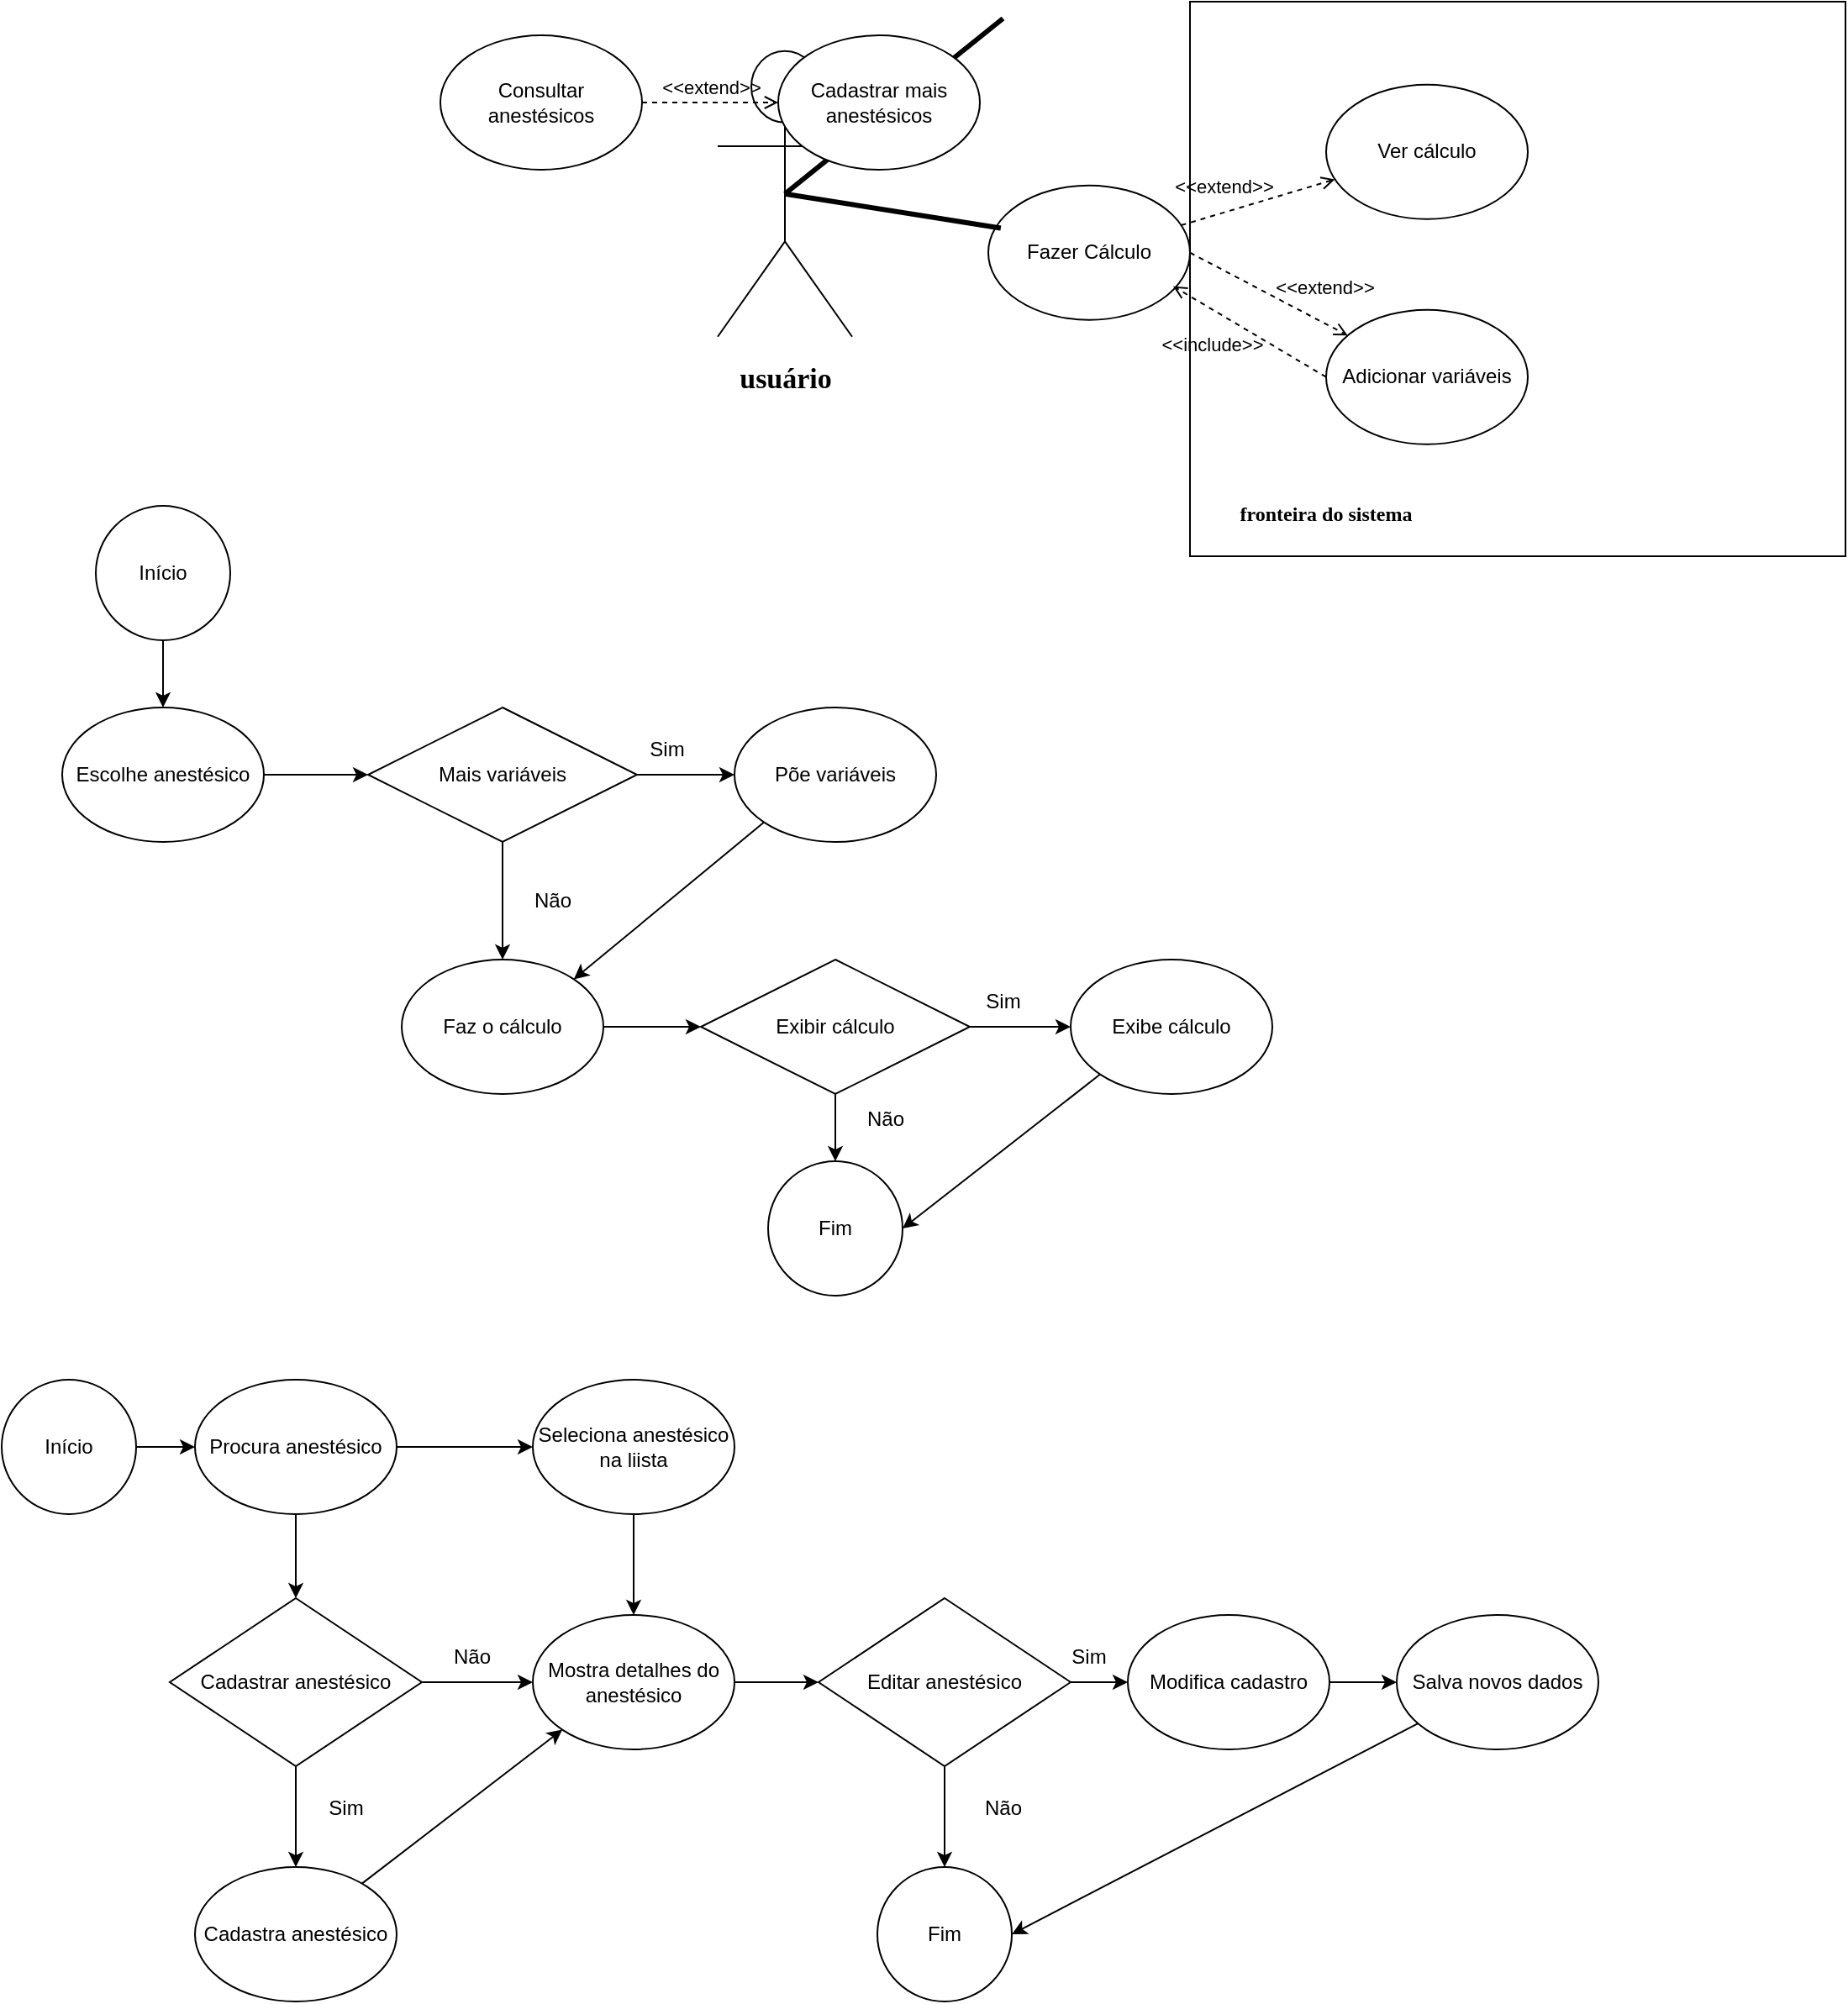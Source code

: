 <mxfile version="22.0.2" type="device">
  <diagram id="C5RBs43oDa-KdzZeNtuy" name="Page-1">
    <mxGraphModel dx="1036" dy="614" grid="1" gridSize="10" guides="1" tooltips="1" connect="1" arrows="1" fold="1" page="1" pageScale="1" pageWidth="827" pageHeight="1169" math="0" shadow="0">
      <root>
        <mxCell id="WIyWlLk6GJQsqaUBKTNV-0" />
        <mxCell id="WIyWlLk6GJQsqaUBKTNV-1" parent="WIyWlLk6GJQsqaUBKTNV-0" />
        <mxCell id="CIWU5-Li_JWedh6oEh05-2" value="&lt;p style=&quot;line-height: 120%;&quot;&gt;&lt;b style=&quot;&quot;&gt;&lt;font style=&quot;font-size: 17px;&quot; face=&quot;Comic Sans MS&quot;&gt;usuário&lt;/font&gt;&lt;/b&gt;&lt;/p&gt;" style="shape=umlActor;verticalLabelPosition=bottom;verticalAlign=top;html=1;" vertex="1" parent="WIyWlLk6GJQsqaUBKTNV-1">
          <mxGeometry x="426" y="39.36" width="80" height="170" as="geometry" />
        </mxCell>
        <mxCell id="CIWU5-Li_JWedh6oEh05-3" value="" style="rounded=0;whiteSpace=wrap;html=1;fillColor=none;" vertex="1" parent="WIyWlLk6GJQsqaUBKTNV-1">
          <mxGeometry x="707" y="10" width="390" height="330" as="geometry" />
        </mxCell>
        <mxCell id="CIWU5-Li_JWedh6oEh05-4" value="fronteira do sistema&lt;br&gt;" style="text;html=1;strokeColor=none;fillColor=none;align=center;verticalAlign=middle;whiteSpace=wrap;rounded=0;fontStyle=1;fontFamily=Comic Sans MS;" vertex="1" parent="WIyWlLk6GJQsqaUBKTNV-1">
          <mxGeometry x="720" y="300" width="136" height="30" as="geometry" />
        </mxCell>
        <mxCell id="CIWU5-Li_JWedh6oEh05-6" value="Consultar anestésicos" style="ellipse;whiteSpace=wrap;html=1;" vertex="1" parent="WIyWlLk6GJQsqaUBKTNV-1">
          <mxGeometry x="261" y="30" width="120" height="80" as="geometry" />
        </mxCell>
        <mxCell id="CIWU5-Li_JWedh6oEh05-8" value="" style="endArrow=none;startArrow=none;endFill=0;startFill=0;endSize=8;html=1;verticalAlign=bottom;labelBackgroundColor=none;strokeWidth=3;rounded=0;exitX=0.5;exitY=0.5;exitDx=0;exitDy=0;exitPerimeter=0;entryX=0.073;entryY=0.758;entryDx=0;entryDy=0;entryPerimeter=0;" edge="1" parent="WIyWlLk6GJQsqaUBKTNV-1" source="CIWU5-Li_JWedh6oEh05-2">
          <mxGeometry width="160" relative="1" as="geometry">
            <mxPoint x="677" y="129.36" as="sourcePoint" />
            <mxPoint x="595.76" y="20.0" as="targetPoint" />
          </mxGeometry>
        </mxCell>
        <mxCell id="CIWU5-Li_JWedh6oEh05-9" value="Fazer Cálculo" style="ellipse;whiteSpace=wrap;html=1;" vertex="1" parent="WIyWlLk6GJQsqaUBKTNV-1">
          <mxGeometry x="587" y="119.36" width="120" height="80" as="geometry" />
        </mxCell>
        <mxCell id="CIWU5-Li_JWedh6oEh05-10" value="" style="endArrow=none;startArrow=none;endFill=0;startFill=0;endSize=8;html=1;verticalAlign=bottom;labelBackgroundColor=none;strokeWidth=3;rounded=0;exitX=0.5;exitY=0.5;exitDx=0;exitDy=0;exitPerimeter=0;entryX=0.062;entryY=0.317;entryDx=0;entryDy=0;entryPerimeter=0;" edge="1" parent="WIyWlLk6GJQsqaUBKTNV-1" source="CIWU5-Li_JWedh6oEh05-2" target="CIWU5-Li_JWedh6oEh05-9">
          <mxGeometry width="160" relative="1" as="geometry">
            <mxPoint x="677" y="129.36" as="sourcePoint" />
            <mxPoint x="837" y="129.36" as="targetPoint" />
          </mxGeometry>
        </mxCell>
        <mxCell id="CIWU5-Li_JWedh6oEh05-11" value="Cadastrar mais anestésicos" style="ellipse;whiteSpace=wrap;html=1;" vertex="1" parent="WIyWlLk6GJQsqaUBKTNV-1">
          <mxGeometry x="462" y="30" width="120" height="80" as="geometry" />
        </mxCell>
        <mxCell id="CIWU5-Li_JWedh6oEh05-14" value="&amp;lt;&amp;lt;extend&amp;gt;&amp;gt;" style="html=1;verticalAlign=bottom;labelBackgroundColor=none;endArrow=open;endFill=0;dashed=1;rounded=0;exitX=1;exitY=0.5;exitDx=0;exitDy=0;entryX=0;entryY=0.5;entryDx=0;entryDy=0;" edge="1" parent="WIyWlLk6GJQsqaUBKTNV-1" source="CIWU5-Li_JWedh6oEh05-6" target="CIWU5-Li_JWedh6oEh05-11">
          <mxGeometry width="160" relative="1" as="geometry">
            <mxPoint x="351" y="170" as="sourcePoint" />
            <mxPoint x="511" y="170" as="targetPoint" />
          </mxGeometry>
        </mxCell>
        <mxCell id="CIWU5-Li_JWedh6oEh05-15" value="Ver cálculo" style="ellipse;whiteSpace=wrap;html=1;" vertex="1" parent="WIyWlLk6GJQsqaUBKTNV-1">
          <mxGeometry x="788" y="59.36" width="120" height="80" as="geometry" />
        </mxCell>
        <mxCell id="CIWU5-Li_JWedh6oEh05-16" value="Adicionar variáveis" style="ellipse;whiteSpace=wrap;html=1;" vertex="1" parent="WIyWlLk6GJQsqaUBKTNV-1">
          <mxGeometry x="788" y="193.36" width="120" height="80" as="geometry" />
        </mxCell>
        <mxCell id="CIWU5-Li_JWedh6oEh05-17" value="&amp;lt;&amp;lt;include&amp;gt;&amp;gt;" style="html=1;verticalAlign=bottom;labelBackgroundColor=none;endArrow=open;endFill=0;dashed=1;rounded=0;exitX=0;exitY=0.5;exitDx=0;exitDy=0;" edge="1" parent="WIyWlLk6GJQsqaUBKTNV-1" source="CIWU5-Li_JWedh6oEh05-16">
          <mxGeometry x="0.214" y="26" width="160" relative="1" as="geometry">
            <mxPoint x="677" y="129.36" as="sourcePoint" />
            <mxPoint x="697" y="179.36" as="targetPoint" />
            <Array as="points" />
            <mxPoint as="offset" />
          </mxGeometry>
        </mxCell>
        <mxCell id="CIWU5-Li_JWedh6oEh05-18" value="&amp;lt;&amp;lt;extend&amp;gt;&amp;gt;" style="html=1;verticalAlign=bottom;labelBackgroundColor=none;endArrow=open;endFill=0;dashed=1;rounded=0;exitX=1;exitY=0.5;exitDx=0;exitDy=0;" edge="1" parent="WIyWlLk6GJQsqaUBKTNV-1" source="CIWU5-Li_JWedh6oEh05-9" target="CIWU5-Li_JWedh6oEh05-16">
          <mxGeometry x="0.6" y="11" width="160" relative="1" as="geometry">
            <mxPoint x="677" y="129.36" as="sourcePoint" />
            <mxPoint x="837" y="129.36" as="targetPoint" />
            <mxPoint as="offset" />
          </mxGeometry>
        </mxCell>
        <mxCell id="CIWU5-Li_JWedh6oEh05-19" value="&amp;lt;&amp;lt;extend&amp;gt;&amp;gt;" style="html=1;verticalAlign=bottom;labelBackgroundColor=none;endArrow=open;endFill=0;dashed=1;rounded=0;" edge="1" parent="WIyWlLk6GJQsqaUBKTNV-1" source="CIWU5-Li_JWedh6oEh05-9" target="CIWU5-Li_JWedh6oEh05-15">
          <mxGeometry x="-0.412" y="6" width="160" relative="1" as="geometry">
            <mxPoint x="677" y="129.36" as="sourcePoint" />
            <mxPoint x="837" y="129.36" as="targetPoint" />
            <mxPoint as="offset" />
          </mxGeometry>
        </mxCell>
        <mxCell id="CIWU5-Li_JWedh6oEh05-28" value="" style="edgeStyle=orthogonalEdgeStyle;rounded=0;orthogonalLoop=1;jettySize=auto;html=1;" edge="1" parent="WIyWlLk6GJQsqaUBKTNV-1" source="CIWU5-Li_JWedh6oEh05-20" target="CIWU5-Li_JWedh6oEh05-21">
          <mxGeometry relative="1" as="geometry" />
        </mxCell>
        <mxCell id="CIWU5-Li_JWedh6oEh05-20" value="Escolhe anestésico" style="ellipse;whiteSpace=wrap;html=1;" vertex="1" parent="WIyWlLk6GJQsqaUBKTNV-1">
          <mxGeometry x="36" y="430" width="120" height="80" as="geometry" />
        </mxCell>
        <mxCell id="CIWU5-Li_JWedh6oEh05-29" value="" style="edgeStyle=orthogonalEdgeStyle;rounded=0;orthogonalLoop=1;jettySize=auto;html=1;" edge="1" parent="WIyWlLk6GJQsqaUBKTNV-1" source="CIWU5-Li_JWedh6oEh05-21" target="CIWU5-Li_JWedh6oEh05-22">
          <mxGeometry relative="1" as="geometry" />
        </mxCell>
        <mxCell id="CIWU5-Li_JWedh6oEh05-30" value="" style="edgeStyle=orthogonalEdgeStyle;rounded=0;orthogonalLoop=1;jettySize=auto;html=1;" edge="1" parent="WIyWlLk6GJQsqaUBKTNV-1" source="CIWU5-Li_JWedh6oEh05-21" target="CIWU5-Li_JWedh6oEh05-23">
          <mxGeometry relative="1" as="geometry" />
        </mxCell>
        <mxCell id="CIWU5-Li_JWedh6oEh05-21" value="Mais variáveis" style="rhombus;whiteSpace=wrap;html=1;" vertex="1" parent="WIyWlLk6GJQsqaUBKTNV-1">
          <mxGeometry x="218" y="430" width="160" height="80" as="geometry" />
        </mxCell>
        <mxCell id="CIWU5-Li_JWedh6oEh05-22" value="Põe variáveis" style="ellipse;whiteSpace=wrap;html=1;" vertex="1" parent="WIyWlLk6GJQsqaUBKTNV-1">
          <mxGeometry x="436" y="430" width="120" height="80" as="geometry" />
        </mxCell>
        <mxCell id="CIWU5-Li_JWedh6oEh05-31" value="" style="edgeStyle=orthogonalEdgeStyle;rounded=0;orthogonalLoop=1;jettySize=auto;html=1;" edge="1" parent="WIyWlLk6GJQsqaUBKTNV-1" source="CIWU5-Li_JWedh6oEh05-23" target="CIWU5-Li_JWedh6oEh05-25">
          <mxGeometry relative="1" as="geometry" />
        </mxCell>
        <mxCell id="CIWU5-Li_JWedh6oEh05-23" value="Faz o cálculo" style="ellipse;whiteSpace=wrap;html=1;" vertex="1" parent="WIyWlLk6GJQsqaUBKTNV-1">
          <mxGeometry x="238" y="580" width="120" height="80" as="geometry" />
        </mxCell>
        <mxCell id="CIWU5-Li_JWedh6oEh05-32" value="" style="edgeStyle=orthogonalEdgeStyle;rounded=0;orthogonalLoop=1;jettySize=auto;html=1;" edge="1" parent="WIyWlLk6GJQsqaUBKTNV-1" source="CIWU5-Li_JWedh6oEh05-25" target="CIWU5-Li_JWedh6oEh05-27">
          <mxGeometry relative="1" as="geometry" />
        </mxCell>
        <mxCell id="CIWU5-Li_JWedh6oEh05-33" value="" style="edgeStyle=orthogonalEdgeStyle;rounded=0;orthogonalLoop=1;jettySize=auto;html=1;" edge="1" parent="WIyWlLk6GJQsqaUBKTNV-1" source="CIWU5-Li_JWedh6oEh05-25">
          <mxGeometry relative="1" as="geometry">
            <mxPoint x="496" y="700" as="targetPoint" />
          </mxGeometry>
        </mxCell>
        <mxCell id="CIWU5-Li_JWedh6oEh05-25" value="Exibir cálculo" style="rhombus;whiteSpace=wrap;html=1;" vertex="1" parent="WIyWlLk6GJQsqaUBKTNV-1">
          <mxGeometry x="416" y="580" width="160" height="80" as="geometry" />
        </mxCell>
        <mxCell id="CIWU5-Li_JWedh6oEh05-27" value="Exibe cálculo" style="ellipse;whiteSpace=wrap;html=1;" vertex="1" parent="WIyWlLk6GJQsqaUBKTNV-1">
          <mxGeometry x="636" y="580" width="120" height="80" as="geometry" />
        </mxCell>
        <mxCell id="CIWU5-Li_JWedh6oEh05-34" value="" style="endArrow=classic;html=1;rounded=0;entryX=1;entryY=0;entryDx=0;entryDy=0;exitX=0;exitY=1;exitDx=0;exitDy=0;" edge="1" parent="WIyWlLk6GJQsqaUBKTNV-1" source="CIWU5-Li_JWedh6oEh05-22" target="CIWU5-Li_JWedh6oEh05-23">
          <mxGeometry width="50" height="50" relative="1" as="geometry">
            <mxPoint x="306" y="580" as="sourcePoint" />
            <mxPoint x="356" y="530" as="targetPoint" />
          </mxGeometry>
        </mxCell>
        <mxCell id="CIWU5-Li_JWedh6oEh05-35" value="Sim" style="text;html=1;strokeColor=none;fillColor=none;align=center;verticalAlign=middle;whiteSpace=wrap;rounded=0;" vertex="1" parent="WIyWlLk6GJQsqaUBKTNV-1">
          <mxGeometry x="366" y="440" width="60" height="30" as="geometry" />
        </mxCell>
        <mxCell id="CIWU5-Li_JWedh6oEh05-37" value="Não" style="text;html=1;strokeColor=none;fillColor=none;align=center;verticalAlign=middle;whiteSpace=wrap;rounded=0;" vertex="1" parent="WIyWlLk6GJQsqaUBKTNV-1">
          <mxGeometry x="298" y="530" width="60" height="30" as="geometry" />
        </mxCell>
        <mxCell id="CIWU5-Li_JWedh6oEh05-38" value="Sim" style="text;html=1;strokeColor=none;fillColor=none;align=center;verticalAlign=middle;whiteSpace=wrap;rounded=0;" vertex="1" parent="WIyWlLk6GJQsqaUBKTNV-1">
          <mxGeometry x="566" y="590" width="60" height="30" as="geometry" />
        </mxCell>
        <mxCell id="CIWU5-Li_JWedh6oEh05-39" value="Não" style="text;html=1;strokeColor=none;fillColor=none;align=center;verticalAlign=middle;whiteSpace=wrap;rounded=0;" vertex="1" parent="WIyWlLk6GJQsqaUBKTNV-1">
          <mxGeometry x="496" y="660" width="60" height="30" as="geometry" />
        </mxCell>
        <mxCell id="CIWU5-Li_JWedh6oEh05-40" value="" style="endArrow=classic;html=1;rounded=0;entryX=1;entryY=0.5;entryDx=0;entryDy=0;exitX=0;exitY=1;exitDx=0;exitDy=0;" edge="1" parent="WIyWlLk6GJQsqaUBKTNV-1" source="CIWU5-Li_JWedh6oEh05-27" target="CIWU5-Li_JWedh6oEh05-64">
          <mxGeometry width="50" height="50" relative="1" as="geometry">
            <mxPoint x="464" y="508" as="sourcePoint" />
            <mxPoint x="554.44" y="731.44" as="targetPoint" />
          </mxGeometry>
        </mxCell>
        <mxCell id="CIWU5-Li_JWedh6oEh05-50" value="" style="edgeStyle=orthogonalEdgeStyle;rounded=0;orthogonalLoop=1;jettySize=auto;html=1;" edge="1" parent="WIyWlLk6GJQsqaUBKTNV-1" source="CIWU5-Li_JWedh6oEh05-41" target="CIWU5-Li_JWedh6oEh05-45">
          <mxGeometry relative="1" as="geometry" />
        </mxCell>
        <mxCell id="CIWU5-Li_JWedh6oEh05-51" value="" style="edgeStyle=orthogonalEdgeStyle;rounded=0;orthogonalLoop=1;jettySize=auto;html=1;" edge="1" parent="WIyWlLk6GJQsqaUBKTNV-1" source="CIWU5-Li_JWedh6oEh05-41" target="CIWU5-Li_JWedh6oEh05-42">
          <mxGeometry relative="1" as="geometry" />
        </mxCell>
        <mxCell id="CIWU5-Li_JWedh6oEh05-41" value="Procura anestésico" style="ellipse;whiteSpace=wrap;html=1;" vertex="1" parent="WIyWlLk6GJQsqaUBKTNV-1">
          <mxGeometry x="115" y="830" width="120" height="80" as="geometry" />
        </mxCell>
        <mxCell id="CIWU5-Li_JWedh6oEh05-52" value="" style="edgeStyle=orthogonalEdgeStyle;rounded=0;orthogonalLoop=1;jettySize=auto;html=1;" edge="1" parent="WIyWlLk6GJQsqaUBKTNV-1" source="CIWU5-Li_JWedh6oEh05-42" target="CIWU5-Li_JWedh6oEh05-43">
          <mxGeometry relative="1" as="geometry" />
        </mxCell>
        <mxCell id="CIWU5-Li_JWedh6oEh05-42" value="Seleciona anestésico na liista" style="ellipse;whiteSpace=wrap;html=1;" vertex="1" parent="WIyWlLk6GJQsqaUBKTNV-1">
          <mxGeometry x="316" y="830" width="120" height="80" as="geometry" />
        </mxCell>
        <mxCell id="CIWU5-Li_JWedh6oEh05-55" value="" style="edgeStyle=orthogonalEdgeStyle;rounded=0;orthogonalLoop=1;jettySize=auto;html=1;" edge="1" parent="WIyWlLk6GJQsqaUBKTNV-1" source="CIWU5-Li_JWedh6oEh05-43" target="CIWU5-Li_JWedh6oEh05-46">
          <mxGeometry relative="1" as="geometry" />
        </mxCell>
        <mxCell id="CIWU5-Li_JWedh6oEh05-43" value="Mostra detalhes do anestésico" style="ellipse;whiteSpace=wrap;html=1;" vertex="1" parent="WIyWlLk6GJQsqaUBKTNV-1">
          <mxGeometry x="316" y="970" width="120" height="80" as="geometry" />
        </mxCell>
        <mxCell id="CIWU5-Li_JWedh6oEh05-44" value="Cadastra anestésico" style="ellipse;whiteSpace=wrap;html=1;" vertex="1" parent="WIyWlLk6GJQsqaUBKTNV-1">
          <mxGeometry x="115" y="1120" width="120" height="80" as="geometry" />
        </mxCell>
        <mxCell id="CIWU5-Li_JWedh6oEh05-53" value="" style="edgeStyle=orthogonalEdgeStyle;rounded=0;orthogonalLoop=1;jettySize=auto;html=1;" edge="1" parent="WIyWlLk6GJQsqaUBKTNV-1" source="CIWU5-Li_JWedh6oEh05-45" target="CIWU5-Li_JWedh6oEh05-43">
          <mxGeometry relative="1" as="geometry" />
        </mxCell>
        <mxCell id="CIWU5-Li_JWedh6oEh05-54" value="" style="edgeStyle=orthogonalEdgeStyle;rounded=0;orthogonalLoop=1;jettySize=auto;html=1;" edge="1" parent="WIyWlLk6GJQsqaUBKTNV-1" source="CIWU5-Li_JWedh6oEh05-45" target="CIWU5-Li_JWedh6oEh05-44">
          <mxGeometry relative="1" as="geometry" />
        </mxCell>
        <mxCell id="CIWU5-Li_JWedh6oEh05-45" value="Cadastrar anestésico" style="rhombus;whiteSpace=wrap;html=1;" vertex="1" parent="WIyWlLk6GJQsqaUBKTNV-1">
          <mxGeometry x="100" y="960" width="150" height="100" as="geometry" />
        </mxCell>
        <mxCell id="CIWU5-Li_JWedh6oEh05-56" value="" style="edgeStyle=orthogonalEdgeStyle;rounded=0;orthogonalLoop=1;jettySize=auto;html=1;" edge="1" parent="WIyWlLk6GJQsqaUBKTNV-1" source="CIWU5-Li_JWedh6oEh05-46" target="CIWU5-Li_JWedh6oEh05-48">
          <mxGeometry relative="1" as="geometry" />
        </mxCell>
        <mxCell id="CIWU5-Li_JWedh6oEh05-57" value="" style="edgeStyle=orthogonalEdgeStyle;rounded=0;orthogonalLoop=1;jettySize=auto;html=1;" edge="1" parent="WIyWlLk6GJQsqaUBKTNV-1" source="CIWU5-Li_JWedh6oEh05-46">
          <mxGeometry relative="1" as="geometry">
            <mxPoint x="561" y="1120" as="targetPoint" />
          </mxGeometry>
        </mxCell>
        <mxCell id="CIWU5-Li_JWedh6oEh05-46" value="Editar anestésico" style="rhombus;whiteSpace=wrap;html=1;" vertex="1" parent="WIyWlLk6GJQsqaUBKTNV-1">
          <mxGeometry x="486" y="960" width="150" height="100" as="geometry" />
        </mxCell>
        <mxCell id="CIWU5-Li_JWedh6oEh05-58" value="" style="edgeStyle=orthogonalEdgeStyle;rounded=0;orthogonalLoop=1;jettySize=auto;html=1;" edge="1" parent="WIyWlLk6GJQsqaUBKTNV-1" source="CIWU5-Li_JWedh6oEh05-48" target="CIWU5-Li_JWedh6oEh05-49">
          <mxGeometry relative="1" as="geometry" />
        </mxCell>
        <mxCell id="CIWU5-Li_JWedh6oEh05-48" value="Modifica cadastro" style="ellipse;whiteSpace=wrap;html=1;" vertex="1" parent="WIyWlLk6GJQsqaUBKTNV-1">
          <mxGeometry x="670" y="970" width="120" height="80" as="geometry" />
        </mxCell>
        <mxCell id="CIWU5-Li_JWedh6oEh05-49" value="Salva novos dados" style="ellipse;whiteSpace=wrap;html=1;" vertex="1" parent="WIyWlLk6GJQsqaUBKTNV-1">
          <mxGeometry x="830" y="970" width="120" height="80" as="geometry" />
        </mxCell>
        <mxCell id="CIWU5-Li_JWedh6oEh05-59" value="" style="endArrow=classic;html=1;rounded=0;entryX=0;entryY=1;entryDx=0;entryDy=0;" edge="1" parent="WIyWlLk6GJQsqaUBKTNV-1" source="CIWU5-Li_JWedh6oEh05-44" target="CIWU5-Li_JWedh6oEh05-43">
          <mxGeometry width="50" height="50" relative="1" as="geometry">
            <mxPoint x="400" y="1090" as="sourcePoint" />
            <mxPoint x="450" y="1040" as="targetPoint" />
          </mxGeometry>
        </mxCell>
        <mxCell id="CIWU5-Li_JWedh6oEh05-60" value="" style="endArrow=classic;html=1;rounded=0;entryX=1;entryY=0.5;entryDx=0;entryDy=0;" edge="1" parent="WIyWlLk6GJQsqaUBKTNV-1" source="CIWU5-Li_JWedh6oEh05-49" target="CIWU5-Li_JWedh6oEh05-63">
          <mxGeometry width="50" height="50" relative="1" as="geometry">
            <mxPoint x="400" y="1090" as="sourcePoint" />
            <mxPoint x="621" y="1160" as="targetPoint" />
          </mxGeometry>
        </mxCell>
        <mxCell id="CIWU5-Li_JWedh6oEh05-62" value="" style="edgeStyle=orthogonalEdgeStyle;rounded=0;orthogonalLoop=1;jettySize=auto;html=1;" edge="1" parent="WIyWlLk6GJQsqaUBKTNV-1" source="CIWU5-Li_JWedh6oEh05-61" target="CIWU5-Li_JWedh6oEh05-41">
          <mxGeometry relative="1" as="geometry" />
        </mxCell>
        <mxCell id="CIWU5-Li_JWedh6oEh05-61" value="Início" style="ellipse;whiteSpace=wrap;html=1;aspect=fixed;" vertex="1" parent="WIyWlLk6GJQsqaUBKTNV-1">
          <mxGeometry y="830" width="80" height="80" as="geometry" />
        </mxCell>
        <mxCell id="CIWU5-Li_JWedh6oEh05-63" value="Fim" style="ellipse;whiteSpace=wrap;html=1;aspect=fixed;" vertex="1" parent="WIyWlLk6GJQsqaUBKTNV-1">
          <mxGeometry x="521" y="1120" width="80" height="80" as="geometry" />
        </mxCell>
        <mxCell id="CIWU5-Li_JWedh6oEh05-64" value="Fim" style="ellipse;whiteSpace=wrap;html=1;aspect=fixed;" vertex="1" parent="WIyWlLk6GJQsqaUBKTNV-1">
          <mxGeometry x="456" y="700" width="80" height="80" as="geometry" />
        </mxCell>
        <mxCell id="CIWU5-Li_JWedh6oEh05-66" value="" style="edgeStyle=orthogonalEdgeStyle;rounded=0;orthogonalLoop=1;jettySize=auto;html=1;" edge="1" parent="WIyWlLk6GJQsqaUBKTNV-1" source="CIWU5-Li_JWedh6oEh05-65" target="CIWU5-Li_JWedh6oEh05-20">
          <mxGeometry relative="1" as="geometry" />
        </mxCell>
        <mxCell id="CIWU5-Li_JWedh6oEh05-65" value="Início" style="ellipse;whiteSpace=wrap;html=1;aspect=fixed;" vertex="1" parent="WIyWlLk6GJQsqaUBKTNV-1">
          <mxGeometry x="56" y="310" width="80" height="80" as="geometry" />
        </mxCell>
        <mxCell id="CIWU5-Li_JWedh6oEh05-70" value="Sim" style="text;html=1;strokeColor=none;fillColor=none;align=center;verticalAlign=middle;whiteSpace=wrap;rounded=0;" vertex="1" parent="WIyWlLk6GJQsqaUBKTNV-1">
          <mxGeometry x="175" y="1070" width="60" height="30" as="geometry" />
        </mxCell>
        <mxCell id="CIWU5-Li_JWedh6oEh05-71" value="Sim" style="text;html=1;strokeColor=none;fillColor=none;align=center;verticalAlign=middle;whiteSpace=wrap;rounded=0;" vertex="1" parent="WIyWlLk6GJQsqaUBKTNV-1">
          <mxGeometry x="617" y="980" width="60" height="30" as="geometry" />
        </mxCell>
        <mxCell id="CIWU5-Li_JWedh6oEh05-72" value="Não" style="text;html=1;strokeColor=none;fillColor=none;align=center;verticalAlign=middle;whiteSpace=wrap;rounded=0;" vertex="1" parent="WIyWlLk6GJQsqaUBKTNV-1">
          <mxGeometry x="250" y="980" width="60" height="30" as="geometry" />
        </mxCell>
        <mxCell id="CIWU5-Li_JWedh6oEh05-73" value="Não" style="text;html=1;strokeColor=none;fillColor=none;align=center;verticalAlign=middle;whiteSpace=wrap;rounded=0;" vertex="1" parent="WIyWlLk6GJQsqaUBKTNV-1">
          <mxGeometry x="566" y="1070" width="60" height="30" as="geometry" />
        </mxCell>
      </root>
    </mxGraphModel>
  </diagram>
</mxfile>
